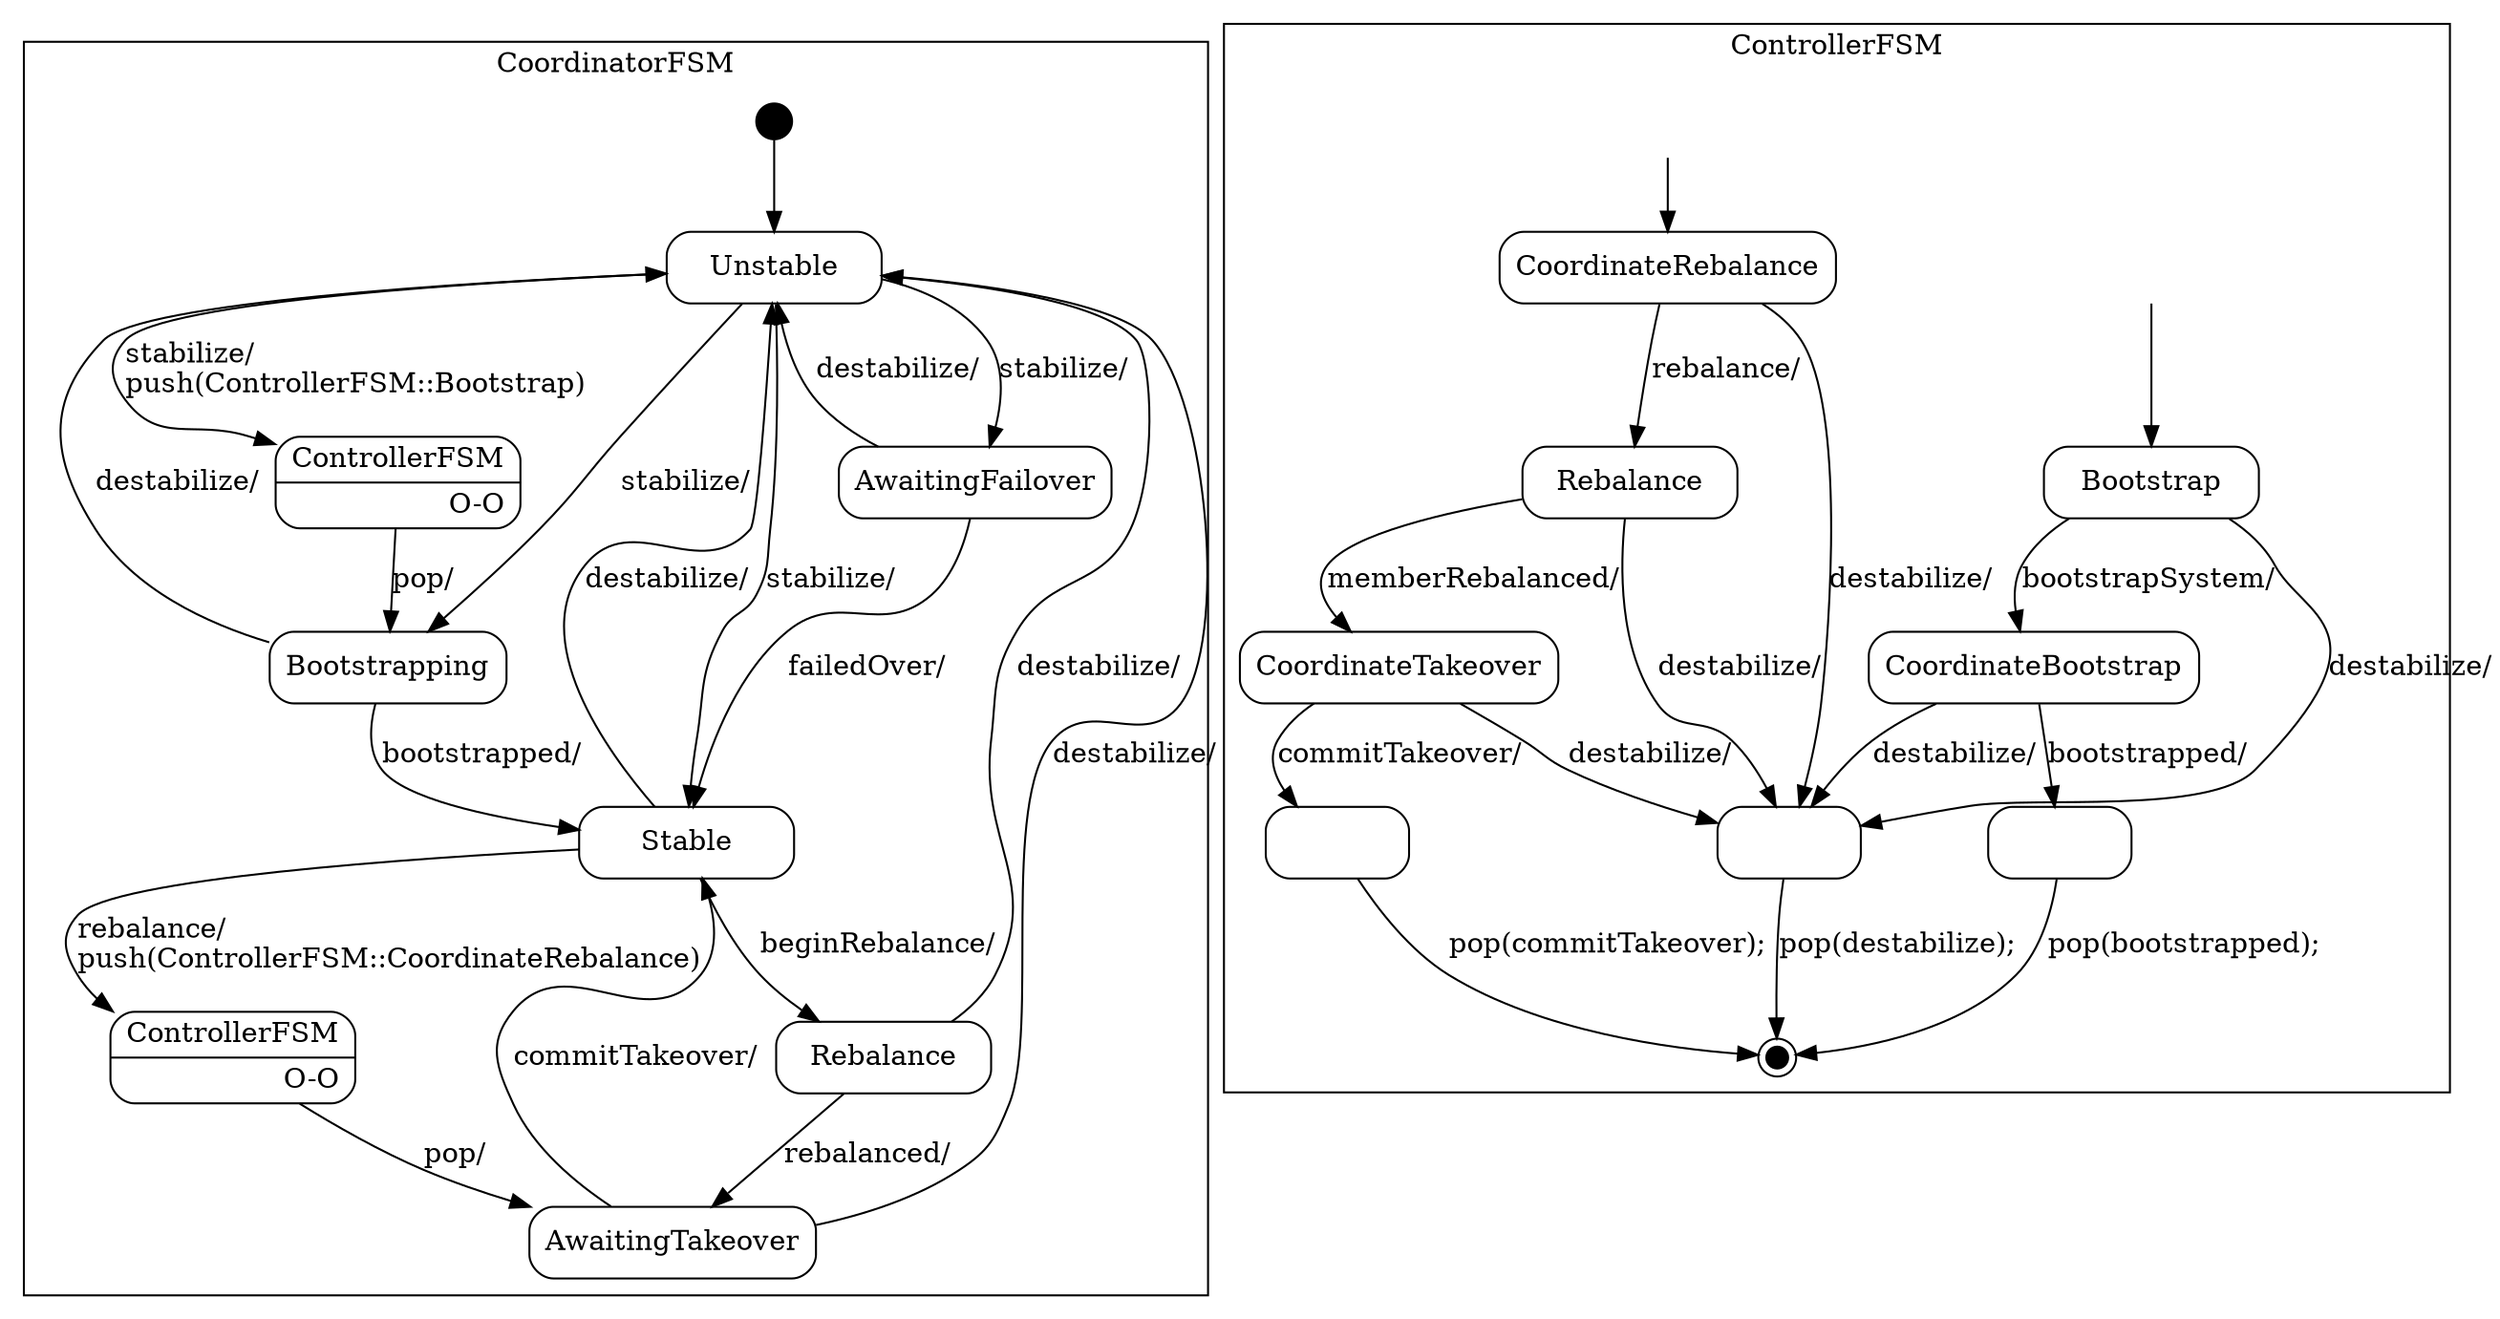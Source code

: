 digraph Coordinator {

    node
        [shape=Mrecord width=1.5];

    subgraph cluster_CoordinatorFSM {

        label="CoordinatorFSM";

        //
        // States (Nodes)
        //

        "CoordinatorFSM::Unstable"
            [label="{Unstable}"];

        "CoordinatorFSM::AwaitingFailover"
            [label="{AwaitingFailover}"];

        "CoordinatorFSM::Stable"
            [label="{Stable}"];

        "CoordinatorFSM::Bootstrapping"
            [label="{Bootstrapping}"];

        "CoordinatorFSM::Rebalance"
            [label="{Rebalance}"];

        "CoordinatorFSM::AwaitingTakeover"
            [label="{AwaitingTakeover}"];

        "CoordinatorFSM::Bootstrapping::ControllerFSM"
            [label="{ControllerFSM|O-O\r}"]

        "CoordinatorFSM::AwaitingTakeover::ControllerFSM"
            [label="{ControllerFSM|O-O\r}"]

        "%start"
            [label="" shape=circle style=filled fillcolor=black width=0.25];

        //
        // Transitions (Edges)
        //

        "CoordinatorFSM::Unstable" -> "CoordinatorFSM::AwaitingFailover"
            [label="stabilize/\l"];

        "CoordinatorFSM::Unstable" -> "CoordinatorFSM::Bootstrapping::ControllerFSM"
            [label="stabilize/\lpush(ControllerFSM::Bootstrap)\l"];

        "CoordinatorFSM::Unstable" -> "CoordinatorFSM::Bootstrapping"
            [label="stabilize/\l"];

        "CoordinatorFSM::Unstable" -> "CoordinatorFSM::Stable"
            [label="stabilize/\l"];

        "CoordinatorFSM::AwaitingFailover" -> "CoordinatorFSM::Stable"
            [label="failedOver/\l"];

        "CoordinatorFSM::AwaitingFailover" -> "CoordinatorFSM::Unstable"
            [label="destabilize/\l"];

        "CoordinatorFSM::Stable" -> "CoordinatorFSM::AwaitingTakeover::ControllerFSM"
            [label="rebalance/\lpush(ControllerFSM::CoordinateRebalance)\l"];

        "CoordinatorFSM::Stable" -> "CoordinatorFSM::Rebalance"
            [label="beginRebalance/\l"];

        "CoordinatorFSM::Stable" -> "CoordinatorFSM::Unstable"
            [label="destabilize/\l"];

        "CoordinatorFSM::Bootstrapping" -> "CoordinatorFSM::Stable"
            [label="bootstrapped/\l"];

        "CoordinatorFSM::Bootstrapping" -> "CoordinatorFSM::Unstable"
            [label="destabilize/\l"];

        "CoordinatorFSM::Rebalance" -> "CoordinatorFSM::AwaitingTakeover"
            [label="rebalanced/\l"];

        "CoordinatorFSM::Rebalance" -> "CoordinatorFSM::Unstable"
            [label="destabilize/\l"];

        "CoordinatorFSM::AwaitingTakeover" -> "CoordinatorFSM::Stable"
            [label="commitTakeover/\l"];

        "CoordinatorFSM::AwaitingTakeover" -> "CoordinatorFSM::Unstable"
            [label="destabilize/\l"];

        "CoordinatorFSM::Bootstrapping::ControllerFSM" -> "CoordinatorFSM::Bootstrapping"
            [label="pop/"]

        "CoordinatorFSM::AwaitingTakeover::ControllerFSM" -> "CoordinatorFSM::AwaitingTakeover"
            [label="pop/"]

        "%start" -> "CoordinatorFSM::Unstable"
    }

    subgraph cluster_ControllerFSM {

        label="ControllerFSM";

        //
        // States (Nodes)
        //

        "ControllerFSM::Bootstrap"
            [label="{Bootstrap}"];

        "ControllerFSM::CoordinateBootstrap"
            [label="{CoordinateBootstrap}"];

        "ControllerFSM::CoordinateRebalance"
            [label="{CoordinateRebalance}"];

        "ControllerFSM::Rebalance"
            [label="{Rebalance}"];

        "ControllerFSM::CoordinateTakeover"
            [label="{CoordinateTakeover}"];

        "ControllerFSM::pop(destabilize)"
            [label="" width=1]

        "ControllerFSM::pop(bootstrapped)"
            [label="" width=1]

        "ControllerFSM::pop(commitTakeover)"
            [label="" width=1]

        "ControllerFSM::%end"
            [label="" shape=doublecircle style=filled fillcolor=black width=0.15];

        "push(ControllerFSM::CoordinateRebalance)"
            [label="" shape=plaintext];

        "push(ControllerFSM::Bootstrap)"
            [label="" shape=plaintext];

        //
        // Transitions (Edges)
        //

        "ControllerFSM::Bootstrap" -> "ControllerFSM::CoordinateBootstrap"
            [label="bootstrapSystem/\l"];

        "ControllerFSM::Bootstrap" -> "ControllerFSM::pop(destabilize)"
            [label="destabilize/\l"];

        "ControllerFSM::CoordinateBootstrap" -> "ControllerFSM::pop(bootstrapped)"
            [label="bootstrapped/\l"];

        "ControllerFSM::CoordinateBootstrap" -> "ControllerFSM::pop(destabilize)"
            [label="destabilize/\l"];

        "ControllerFSM::CoordinateRebalance" -> "ControllerFSM::Rebalance"
            [label="rebalance/\l"];

        "ControllerFSM::CoordinateRebalance" -> "ControllerFSM::pop(destabilize)"
            [label="destabilize/\l"];

        "ControllerFSM::Rebalance" -> "ControllerFSM::CoordinateTakeover"
            [label="memberRebalanced/\l"];

        "ControllerFSM::Rebalance" -> "ControllerFSM::pop(destabilize)"
            [label="destabilize/\l"];

        "ControllerFSM::CoordinateTakeover" -> "ControllerFSM::pop(commitTakeover)"
            [label="commitTakeover/\l"];

        "ControllerFSM::CoordinateTakeover" -> "ControllerFSM::pop(destabilize)"
            [label="destabilize/\l"];

        "ControllerFSM::pop(destabilize)" -> "ControllerFSM::%end"
            [label="pop(destabilize);\l"];

        "ControllerFSM::pop(bootstrapped)" -> "ControllerFSM::%end"
            [label="pop(bootstrapped);\l"];

        "ControllerFSM::pop(commitTakeover)" -> "ControllerFSM::%end"
            [label="pop(commitTakeover);\l"];

        "push(ControllerFSM::CoordinateRebalance)" -> "ControllerFSM::CoordinateRebalance"
            [arrowtail=odot];

        "push(ControllerFSM::Bootstrap)" -> "ControllerFSM::Bootstrap"
            [arrowtail=odot];
    }

}
